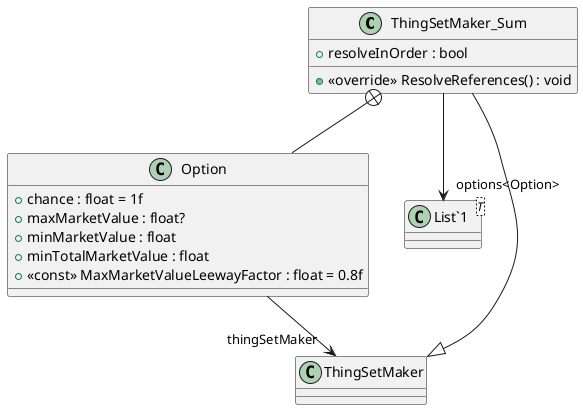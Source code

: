 @startuml
class ThingSetMaker_Sum {
    + resolveInOrder : bool
    + <<override>> ResolveReferences() : void
}
class Option {
    + chance : float = 1f
    + maxMarketValue : float?
    + minMarketValue : float
    + minTotalMarketValue : float
    + <<const>> MaxMarketValueLeewayFactor : float = 0.8f
}
class "List`1"<T> {
}
ThingSetMaker <|-- ThingSetMaker_Sum
ThingSetMaker_Sum --> "options<Option>" "List`1"
ThingSetMaker_Sum +-- Option
Option --> "thingSetMaker" ThingSetMaker
@enduml

